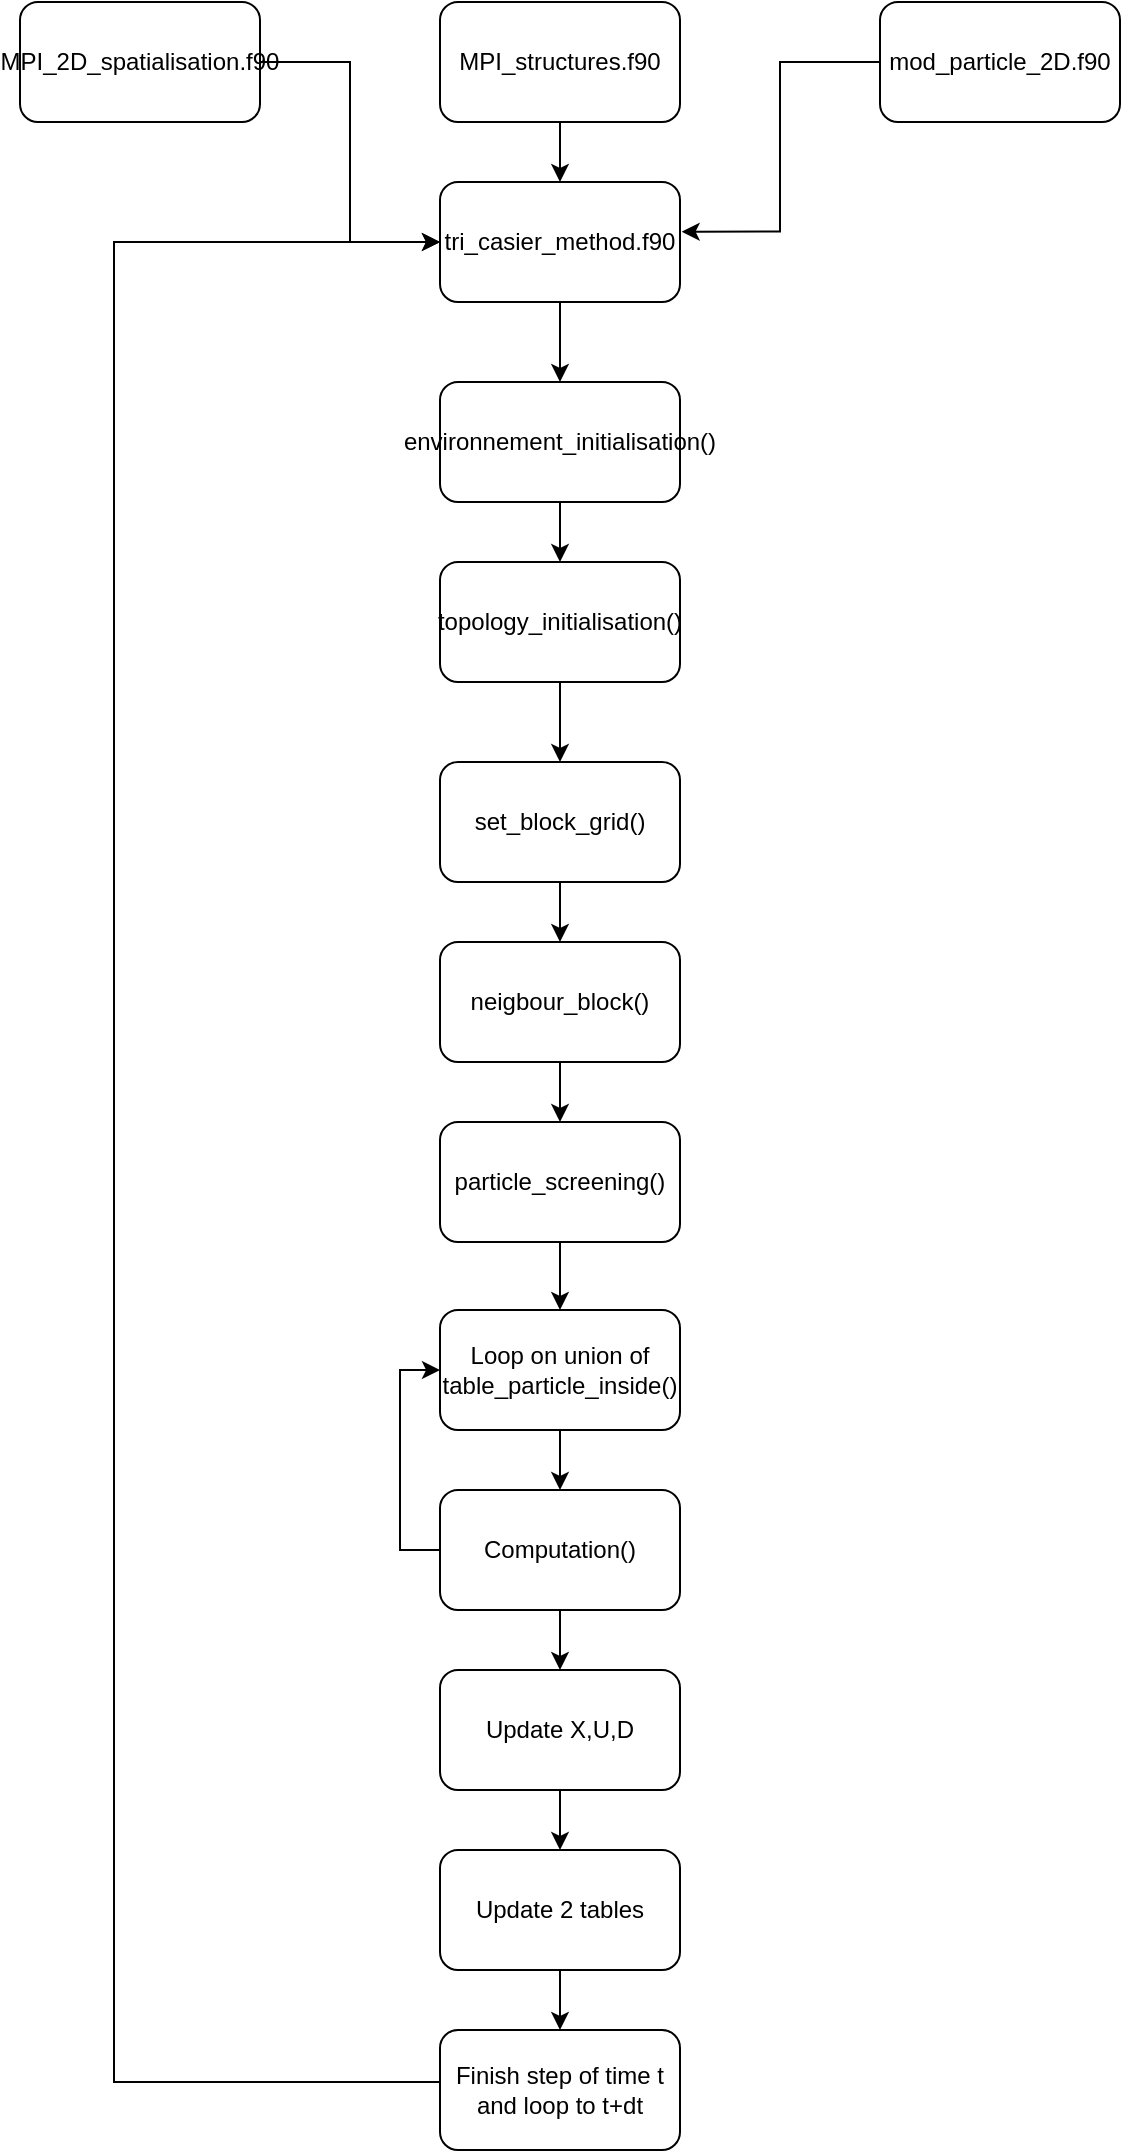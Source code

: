 <mxfile version="10.8.0"><diagram id="7vEtl3ZBEbBkuHdN2P3G" name="Page-1"><mxGraphModel dx="2323" dy="1262" grid="1" gridSize="10" guides="1" tooltips="1" connect="1" arrows="1" fold="1" page="1" pageScale="1" pageWidth="827" pageHeight="1169" math="0" shadow="0"><root><mxCell id="0"/><mxCell id="1" parent="0"/><mxCell id="zxrKQRqeq_AoGgK4LzUA-3" value="" style="edgeStyle=orthogonalEdgeStyle;rounded=0;orthogonalLoop=1;jettySize=auto;html=1;" edge="1" parent="1" source="zxrKQRqeq_AoGgK4LzUA-1" target="zxrKQRqeq_AoGgK4LzUA-2"><mxGeometry relative="1" as="geometry"/></mxCell><mxCell id="zxrKQRqeq_AoGgK4LzUA-1" value="tri_casier_method.f90" style="rounded=1;whiteSpace=wrap;html=1;" vertex="1" parent="1"><mxGeometry x="343" y="130" width="120" height="60" as="geometry"/></mxCell><mxCell id="zxrKQRqeq_AoGgK4LzUA-18" value="" style="edgeStyle=orthogonalEdgeStyle;rounded=0;orthogonalLoop=1;jettySize=auto;html=1;" edge="1" parent="1" source="zxrKQRqeq_AoGgK4LzUA-2" target="zxrKQRqeq_AoGgK4LzUA-17"><mxGeometry relative="1" as="geometry"/></mxCell><mxCell id="zxrKQRqeq_AoGgK4LzUA-2" value="environnement_initialisation()" style="rounded=1;whiteSpace=wrap;html=1;" vertex="1" parent="1"><mxGeometry x="343" y="230" width="120" height="60" as="geometry"/></mxCell><mxCell id="zxrKQRqeq_AoGgK4LzUA-36" value="" style="edgeStyle=orthogonalEdgeStyle;rounded=0;orthogonalLoop=1;jettySize=auto;html=1;" edge="1" parent="1" source="zxrKQRqeq_AoGgK4LzUA-17" target="zxrKQRqeq_AoGgK4LzUA-35"><mxGeometry relative="1" as="geometry"/></mxCell><mxCell id="zxrKQRqeq_AoGgK4LzUA-17" value="topology_initialisation()" style="rounded=1;whiteSpace=wrap;html=1;" vertex="1" parent="1"><mxGeometry x="343" y="320" width="120" height="60" as="geometry"/></mxCell><mxCell id="zxrKQRqeq_AoGgK4LzUA-37" style="edgeStyle=orthogonalEdgeStyle;rounded=0;orthogonalLoop=1;jettySize=auto;html=1;exitX=0.5;exitY=1;exitDx=0;exitDy=0;entryX=0.5;entryY=0;entryDx=0;entryDy=0;" edge="1" parent="1" source="zxrKQRqeq_AoGgK4LzUA-35" target="zxrKQRqeq_AoGgK4LzUA-19"><mxGeometry relative="1" as="geometry"/></mxCell><mxCell id="zxrKQRqeq_AoGgK4LzUA-35" value="set_block_grid()" style="rounded=1;whiteSpace=wrap;html=1;" vertex="1" parent="1"><mxGeometry x="343" y="420" width="120" height="60" as="geometry"/></mxCell><mxCell id="zxrKQRqeq_AoGgK4LzUA-22" value="" style="edgeStyle=orthogonalEdgeStyle;rounded=0;orthogonalLoop=1;jettySize=auto;html=1;" edge="1" parent="1" source="zxrKQRqeq_AoGgK4LzUA-19" target="zxrKQRqeq_AoGgK4LzUA-21"><mxGeometry relative="1" as="geometry"/></mxCell><mxCell id="zxrKQRqeq_AoGgK4LzUA-19" value="neigbour_block()" style="rounded=1;whiteSpace=wrap;html=1;" vertex="1" parent="1"><mxGeometry x="343" y="510" width="120" height="60" as="geometry"/></mxCell><mxCell id="zxrKQRqeq_AoGgK4LzUA-24" value="" style="edgeStyle=orthogonalEdgeStyle;rounded=0;orthogonalLoop=1;jettySize=auto;html=1;" edge="1" parent="1" source="zxrKQRqeq_AoGgK4LzUA-21" target="zxrKQRqeq_AoGgK4LzUA-23"><mxGeometry relative="1" as="geometry"/></mxCell><mxCell id="zxrKQRqeq_AoGgK4LzUA-21" value="particle_screening()" style="rounded=1;whiteSpace=wrap;html=1;" vertex="1" parent="1"><mxGeometry x="343" y="600" width="120" height="60" as="geometry"/></mxCell><mxCell id="zxrKQRqeq_AoGgK4LzUA-26" value="" style="edgeStyle=orthogonalEdgeStyle;rounded=0;orthogonalLoop=1;jettySize=auto;html=1;" edge="1" parent="1" source="zxrKQRqeq_AoGgK4LzUA-23" target="zxrKQRqeq_AoGgK4LzUA-25"><mxGeometry relative="1" as="geometry"/></mxCell><mxCell id="zxrKQRqeq_AoGgK4LzUA-23" value="Loop on union of table_particle_inside()" style="rounded=1;whiteSpace=wrap;html=1;" vertex="1" parent="1"><mxGeometry x="343" y="694" width="120" height="60" as="geometry"/></mxCell><mxCell id="zxrKQRqeq_AoGgK4LzUA-27" style="edgeStyle=orthogonalEdgeStyle;rounded=0;orthogonalLoop=1;jettySize=auto;html=1;entryX=0;entryY=0.5;entryDx=0;entryDy=0;" edge="1" parent="1" source="zxrKQRqeq_AoGgK4LzUA-25" target="zxrKQRqeq_AoGgK4LzUA-23"><mxGeometry relative="1" as="geometry"><Array as="points"><mxPoint x="323" y="814"/><mxPoint x="323" y="724"/></Array></mxGeometry></mxCell><mxCell id="zxrKQRqeq_AoGgK4LzUA-28" style="edgeStyle=orthogonalEdgeStyle;rounded=0;orthogonalLoop=1;jettySize=auto;html=1;entryX=0.5;entryY=0;entryDx=0;entryDy=0;" edge="1" parent="1" source="zxrKQRqeq_AoGgK4LzUA-25" target="zxrKQRqeq_AoGgK4LzUA-29"><mxGeometry relative="1" as="geometry"><mxPoint x="403" y="894" as="targetPoint"/></mxGeometry></mxCell><mxCell id="zxrKQRqeq_AoGgK4LzUA-25" value="Computation()" style="rounded=1;whiteSpace=wrap;html=1;" vertex="1" parent="1"><mxGeometry x="343" y="784" width="120" height="60" as="geometry"/></mxCell><mxCell id="zxrKQRqeq_AoGgK4LzUA-13" style="edgeStyle=orthogonalEdgeStyle;rounded=0;orthogonalLoop=1;jettySize=auto;html=1;entryX=0;entryY=0.5;entryDx=0;entryDy=0;" edge="1" parent="1" source="zxrKQRqeq_AoGgK4LzUA-4" target="zxrKQRqeq_AoGgK4LzUA-1"><mxGeometry relative="1" as="geometry"/></mxCell><mxCell id="zxrKQRqeq_AoGgK4LzUA-4" value="MPI_2D_spatialisation.f90" style="rounded=1;whiteSpace=wrap;html=1;" vertex="1" parent="1"><mxGeometry x="133" y="40" width="120" height="60" as="geometry"/></mxCell><mxCell id="zxrKQRqeq_AoGgK4LzUA-16" style="edgeStyle=orthogonalEdgeStyle;rounded=0;orthogonalLoop=1;jettySize=auto;html=1;" edge="1" parent="1" source="zxrKQRqeq_AoGgK4LzUA-5" target="zxrKQRqeq_AoGgK4LzUA-1"><mxGeometry relative="1" as="geometry"/></mxCell><mxCell id="zxrKQRqeq_AoGgK4LzUA-5" value="MPI_structures.f90" style="rounded=1;whiteSpace=wrap;html=1;" vertex="1" parent="1"><mxGeometry x="343" y="40" width="120" height="60" as="geometry"/></mxCell><mxCell id="zxrKQRqeq_AoGgK4LzUA-14" style="edgeStyle=orthogonalEdgeStyle;rounded=0;orthogonalLoop=1;jettySize=auto;html=1;entryX=1.007;entryY=0.414;entryDx=0;entryDy=0;entryPerimeter=0;" edge="1" parent="1" source="zxrKQRqeq_AoGgK4LzUA-6" target="zxrKQRqeq_AoGgK4LzUA-1"><mxGeometry relative="1" as="geometry"/></mxCell><mxCell id="zxrKQRqeq_AoGgK4LzUA-6" value="mod_particle_2D.f90" style="rounded=1;whiteSpace=wrap;html=1;" vertex="1" parent="1"><mxGeometry x="563" y="40" width="120" height="60" as="geometry"/></mxCell><mxCell id="zxrKQRqeq_AoGgK4LzUA-31" value="" style="edgeStyle=orthogonalEdgeStyle;rounded=0;orthogonalLoop=1;jettySize=auto;html=1;" edge="1" parent="1" source="zxrKQRqeq_AoGgK4LzUA-29" target="zxrKQRqeq_AoGgK4LzUA-30"><mxGeometry relative="1" as="geometry"/></mxCell><mxCell id="zxrKQRqeq_AoGgK4LzUA-29" value="Update X,U,D" style="rounded=1;whiteSpace=wrap;html=1;" vertex="1" parent="1"><mxGeometry x="343" y="874" width="120" height="60" as="geometry"/></mxCell><mxCell id="zxrKQRqeq_AoGgK4LzUA-33" value="" style="edgeStyle=orthogonalEdgeStyle;rounded=0;orthogonalLoop=1;jettySize=auto;html=1;" edge="1" parent="1" source="zxrKQRqeq_AoGgK4LzUA-30" target="zxrKQRqeq_AoGgK4LzUA-32"><mxGeometry relative="1" as="geometry"/></mxCell><mxCell id="zxrKQRqeq_AoGgK4LzUA-30" value="Update 2 tables" style="rounded=1;whiteSpace=wrap;html=1;" vertex="1" parent="1"><mxGeometry x="343" y="964" width="120" height="60" as="geometry"/></mxCell><mxCell id="zxrKQRqeq_AoGgK4LzUA-34" style="edgeStyle=orthogonalEdgeStyle;rounded=0;orthogonalLoop=1;jettySize=auto;html=1;entryX=0;entryY=0.5;entryDx=0;entryDy=0;" edge="1" parent="1" source="zxrKQRqeq_AoGgK4LzUA-32" target="zxrKQRqeq_AoGgK4LzUA-1"><mxGeometry relative="1" as="geometry"><Array as="points"><mxPoint x="180" y="1080"/><mxPoint x="180" y="160"/></Array></mxGeometry></mxCell><mxCell id="zxrKQRqeq_AoGgK4LzUA-32" value="Finish step of time t and loop to t+dt" style="rounded=1;whiteSpace=wrap;html=1;" vertex="1" parent="1"><mxGeometry x="343" y="1054" width="120" height="60" as="geometry"/></mxCell></root></mxGraphModel></diagram></mxfile>